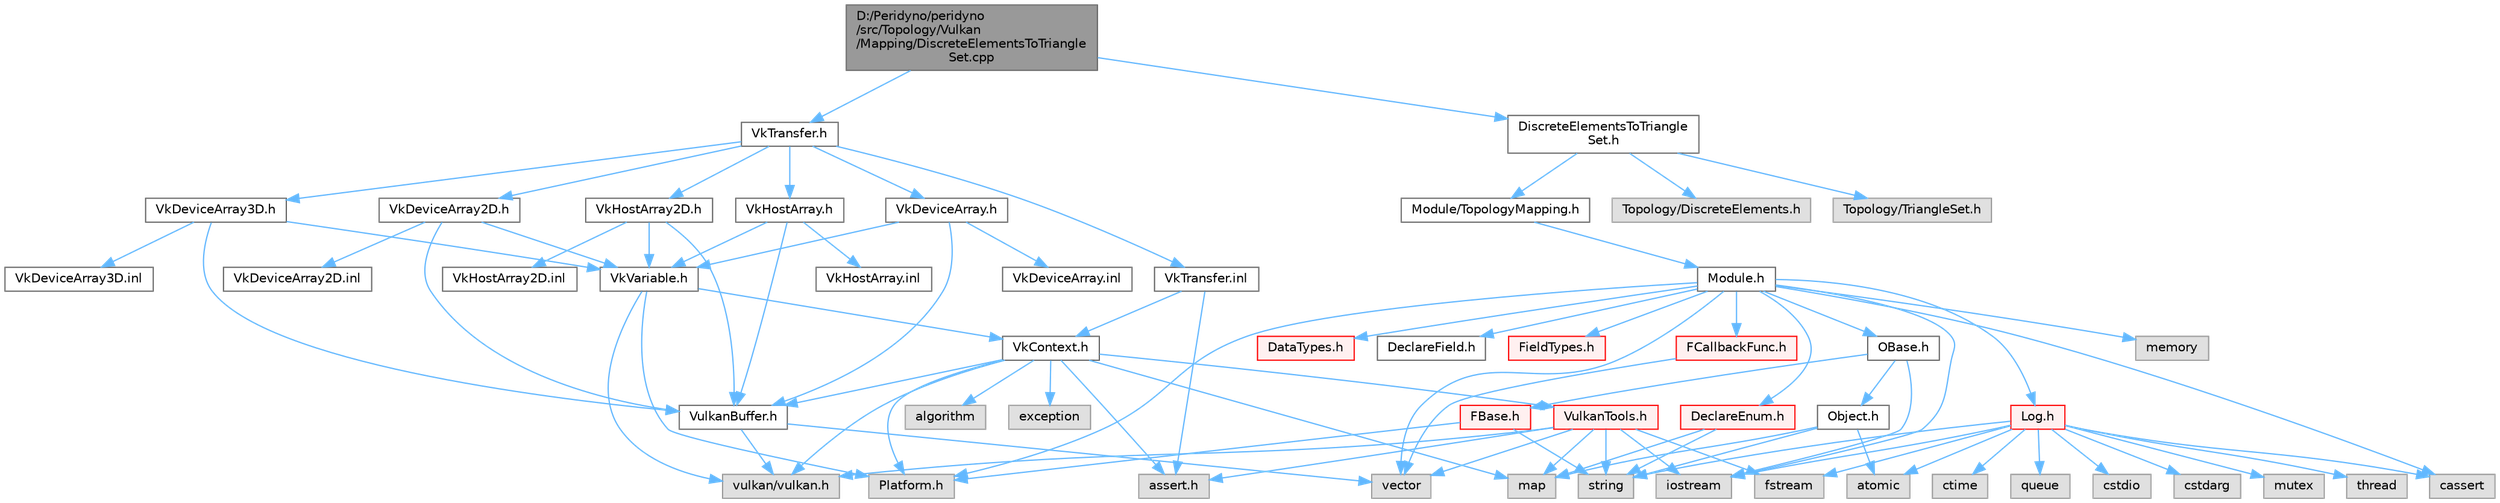 digraph "D:/Peridyno/peridyno/src/Topology/Vulkan/Mapping/DiscreteElementsToTriangleSet.cpp"
{
 // LATEX_PDF_SIZE
  bgcolor="transparent";
  edge [fontname=Helvetica,fontsize=10,labelfontname=Helvetica,labelfontsize=10];
  node [fontname=Helvetica,fontsize=10,shape=box,height=0.2,width=0.4];
  Node1 [id="Node000001",label="D:/Peridyno/peridyno\l/src/Topology/Vulkan\l/Mapping/DiscreteElementsToTriangle\lSet.cpp",height=0.2,width=0.4,color="gray40", fillcolor="grey60", style="filled", fontcolor="black",tooltip=" "];
  Node1 -> Node2 [id="edge1_Node000001_Node000002",color="steelblue1",style="solid",tooltip=" "];
  Node2 [id="Node000002",label="DiscreteElementsToTriangle\lSet.h",height=0.2,width=0.4,color="grey40", fillcolor="white", style="filled",URL="$_vulkan_2_mapping_2_discrete_elements_to_triangle_set_8h.html",tooltip=" "];
  Node2 -> Node3 [id="edge2_Node000002_Node000003",color="steelblue1",style="solid",tooltip=" "];
  Node3 [id="Node000003",label="Module/TopologyMapping.h",height=0.2,width=0.4,color="grey40", fillcolor="white", style="filled",URL="$_topology_mapping_8h.html",tooltip=" "];
  Node3 -> Node4 [id="edge3_Node000003_Node000004",color="steelblue1",style="solid",tooltip=" "];
  Node4 [id="Node000004",label="Module.h",height=0.2,width=0.4,color="grey40", fillcolor="white", style="filled",URL="$_module_8h.html",tooltip=" "];
  Node4 -> Node5 [id="edge4_Node000004_Node000005",color="steelblue1",style="solid",tooltip=" "];
  Node5 [id="Node000005",label="Platform.h",height=0.2,width=0.4,color="grey60", fillcolor="#E0E0E0", style="filled",tooltip=" "];
  Node4 -> Node6 [id="edge5_Node000004_Node000006",color="steelblue1",style="solid",tooltip=" "];
  Node6 [id="Node000006",label="memory",height=0.2,width=0.4,color="grey60", fillcolor="#E0E0E0", style="filled",tooltip=" "];
  Node4 -> Node7 [id="edge6_Node000004_Node000007",color="steelblue1",style="solid",tooltip=" "];
  Node7 [id="Node000007",label="vector",height=0.2,width=0.4,color="grey60", fillcolor="#E0E0E0", style="filled",tooltip=" "];
  Node4 -> Node8 [id="edge7_Node000004_Node000008",color="steelblue1",style="solid",tooltip=" "];
  Node8 [id="Node000008",label="cassert",height=0.2,width=0.4,color="grey60", fillcolor="#E0E0E0", style="filled",tooltip=" "];
  Node4 -> Node9 [id="edge8_Node000004_Node000009",color="steelblue1",style="solid",tooltip=" "];
  Node9 [id="Node000009",label="iostream",height=0.2,width=0.4,color="grey60", fillcolor="#E0E0E0", style="filled",tooltip=" "];
  Node4 -> Node10 [id="edge9_Node000004_Node000010",color="steelblue1",style="solid",tooltip=" "];
  Node10 [id="Node000010",label="OBase.h",height=0.2,width=0.4,color="grey40", fillcolor="white", style="filled",URL="$_o_base_8h.html",tooltip=" "];
  Node10 -> Node9 [id="edge10_Node000010_Node000009",color="steelblue1",style="solid",tooltip=" "];
  Node10 -> Node11 [id="edge11_Node000010_Node000011",color="steelblue1",style="solid",tooltip=" "];
  Node11 [id="Node000011",label="FBase.h",height=0.2,width=0.4,color="red", fillcolor="#FFF0F0", style="filled",URL="$_f_base_8h.html",tooltip=" "];
  Node11 -> Node5 [id="edge12_Node000011_Node000005",color="steelblue1",style="solid",tooltip=" "];
  Node11 -> Node14 [id="edge13_Node000011_Node000014",color="steelblue1",style="solid",tooltip=" "];
  Node14 [id="Node000014",label="string",height=0.2,width=0.4,color="grey60", fillcolor="#E0E0E0", style="filled",tooltip=" "];
  Node10 -> Node17 [id="edge14_Node000010_Node000017",color="steelblue1",style="solid",tooltip=" "];
  Node17 [id="Node000017",label="Object.h",height=0.2,width=0.4,color="grey40", fillcolor="white", style="filled",URL="$_object_8h.html",tooltip=" "];
  Node17 -> Node14 [id="edge15_Node000017_Node000014",color="steelblue1",style="solid",tooltip=" "];
  Node17 -> Node18 [id="edge16_Node000017_Node000018",color="steelblue1",style="solid",tooltip=" "];
  Node18 [id="Node000018",label="atomic",height=0.2,width=0.4,color="grey60", fillcolor="#E0E0E0", style="filled",tooltip=" "];
  Node17 -> Node19 [id="edge17_Node000017_Node000019",color="steelblue1",style="solid",tooltip=" "];
  Node19 [id="Node000019",label="map",height=0.2,width=0.4,color="grey60", fillcolor="#E0E0E0", style="filled",tooltip=" "];
  Node4 -> Node20 [id="edge18_Node000004_Node000020",color="steelblue1",style="solid",tooltip=" "];
  Node20 [id="Node000020",label="Log.h",height=0.2,width=0.4,color="red", fillcolor="#FFF0F0", style="filled",URL="$_log_8h.html",tooltip=" "];
  Node20 -> Node21 [id="edge19_Node000020_Node000021",color="steelblue1",style="solid",tooltip=" "];
  Node21 [id="Node000021",label="mutex",height=0.2,width=0.4,color="grey60", fillcolor="#E0E0E0", style="filled",tooltip=" "];
  Node20 -> Node22 [id="edge20_Node000020_Node000022",color="steelblue1",style="solid",tooltip=" "];
  Node22 [id="Node000022",label="thread",height=0.2,width=0.4,color="grey60", fillcolor="#E0E0E0", style="filled",tooltip=" "];
  Node20 -> Node14 [id="edge21_Node000020_Node000014",color="steelblue1",style="solid",tooltip=" "];
  Node20 -> Node23 [id="edge22_Node000020_Node000023",color="steelblue1",style="solid",tooltip=" "];
  Node23 [id="Node000023",label="fstream",height=0.2,width=0.4,color="grey60", fillcolor="#E0E0E0", style="filled",tooltip=" "];
  Node20 -> Node9 [id="edge23_Node000020_Node000009",color="steelblue1",style="solid",tooltip=" "];
  Node20 -> Node24 [id="edge24_Node000020_Node000024",color="steelblue1",style="solid",tooltip=" "];
  Node24 [id="Node000024",label="ctime",height=0.2,width=0.4,color="grey60", fillcolor="#E0E0E0", style="filled",tooltip=" "];
  Node20 -> Node25 [id="edge25_Node000020_Node000025",color="steelblue1",style="solid",tooltip=" "];
  Node25 [id="Node000025",label="queue",height=0.2,width=0.4,color="grey60", fillcolor="#E0E0E0", style="filled",tooltip=" "];
  Node20 -> Node26 [id="edge26_Node000020_Node000026",color="steelblue1",style="solid",tooltip=" "];
  Node26 [id="Node000026",label="cstdio",height=0.2,width=0.4,color="grey60", fillcolor="#E0E0E0", style="filled",tooltip=" "];
  Node20 -> Node8 [id="edge27_Node000020_Node000008",color="steelblue1",style="solid",tooltip=" "];
  Node20 -> Node27 [id="edge28_Node000020_Node000027",color="steelblue1",style="solid",tooltip=" "];
  Node27 [id="Node000027",label="cstdarg",height=0.2,width=0.4,color="grey60", fillcolor="#E0E0E0", style="filled",tooltip=" "];
  Node20 -> Node18 [id="edge29_Node000020_Node000018",color="steelblue1",style="solid",tooltip=" "];
  Node4 -> Node29 [id="edge30_Node000004_Node000029",color="steelblue1",style="solid",tooltip=" "];
  Node29 [id="Node000029",label="DataTypes.h",height=0.2,width=0.4,color="red", fillcolor="#FFF0F0", style="filled",URL="$_data_types_8h.html",tooltip=" "];
  Node4 -> Node70 [id="edge31_Node000004_Node000070",color="steelblue1",style="solid",tooltip=" "];
  Node70 [id="Node000070",label="DeclareEnum.h",height=0.2,width=0.4,color="red", fillcolor="#FFF0F0", style="filled",URL="$_declare_enum_8h.html",tooltip=" "];
  Node70 -> Node19 [id="edge32_Node000070_Node000019",color="steelblue1",style="solid",tooltip=" "];
  Node70 -> Node14 [id="edge33_Node000070_Node000014",color="steelblue1",style="solid",tooltip=" "];
  Node4 -> Node85 [id="edge34_Node000004_Node000085",color="steelblue1",style="solid",tooltip=" "];
  Node85 [id="Node000085",label="DeclareField.h",height=0.2,width=0.4,color="grey40", fillcolor="white", style="filled",URL="$_declare_field_8h.html",tooltip=" "];
  Node4 -> Node86 [id="edge35_Node000004_Node000086",color="steelblue1",style="solid",tooltip=" "];
  Node86 [id="Node000086",label="FCallbackFunc.h",height=0.2,width=0.4,color="red", fillcolor="#FFF0F0", style="filled",URL="$_f_callback_func_8h.html",tooltip=" "];
  Node86 -> Node7 [id="edge36_Node000086_Node000007",color="steelblue1",style="solid",tooltip=" "];
  Node4 -> Node87 [id="edge37_Node000004_Node000087",color="steelblue1",style="solid",tooltip=" "];
  Node87 [id="Node000087",label="FieldTypes.h",height=0.2,width=0.4,color="red", fillcolor="#FFF0F0", style="filled",URL="$_field_types_8h.html",tooltip=" "];
  Node2 -> Node89 [id="edge38_Node000002_Node000089",color="steelblue1",style="solid",tooltip=" "];
  Node89 [id="Node000089",label="Topology/DiscreteElements.h",height=0.2,width=0.4,color="grey60", fillcolor="#E0E0E0", style="filled",tooltip=" "];
  Node2 -> Node90 [id="edge39_Node000002_Node000090",color="steelblue1",style="solid",tooltip=" "];
  Node90 [id="Node000090",label="Topology/TriangleSet.h",height=0.2,width=0.4,color="grey60", fillcolor="#E0E0E0", style="filled",tooltip=" "];
  Node1 -> Node91 [id="edge40_Node000001_Node000091",color="steelblue1",style="solid",tooltip=" "];
  Node91 [id="Node000091",label="VkTransfer.h",height=0.2,width=0.4,color="grey40", fillcolor="white", style="filled",URL="$_vk_transfer_8h.html",tooltip=" "];
  Node91 -> Node92 [id="edge41_Node000091_Node000092",color="steelblue1",style="solid",tooltip=" "];
  Node92 [id="Node000092",label="VkHostArray.h",height=0.2,width=0.4,color="grey40", fillcolor="white", style="filled",URL="$_vk_host_array_8h.html",tooltip=" "];
  Node92 -> Node93 [id="edge42_Node000092_Node000093",color="steelblue1",style="solid",tooltip=" "];
  Node93 [id="Node000093",label="VkVariable.h",height=0.2,width=0.4,color="grey40", fillcolor="white", style="filled",URL="$_vk_variable_8h.html",tooltip=" "];
  Node93 -> Node5 [id="edge43_Node000093_Node000005",color="steelblue1",style="solid",tooltip=" "];
  Node93 -> Node94 [id="edge44_Node000093_Node000094",color="steelblue1",style="solid",tooltip=" "];
  Node94 [id="Node000094",label="vulkan/vulkan.h",height=0.2,width=0.4,color="grey60", fillcolor="#E0E0E0", style="filled",tooltip=" "];
  Node93 -> Node95 [id="edge45_Node000093_Node000095",color="steelblue1",style="solid",tooltip=" "];
  Node95 [id="Node000095",label="VkContext.h",height=0.2,width=0.4,color="grey40", fillcolor="white", style="filled",URL="$_vk_context_8h.html",tooltip=" "];
  Node95 -> Node5 [id="edge46_Node000095_Node000005",color="steelblue1",style="solid",tooltip=" "];
  Node95 -> Node96 [id="edge47_Node000095_Node000096",color="steelblue1",style="solid",tooltip=" "];
  Node96 [id="Node000096",label="VulkanBuffer.h",height=0.2,width=0.4,color="grey40", fillcolor="white", style="filled",URL="$_vulkan_buffer_8h.html",tooltip=" "];
  Node96 -> Node7 [id="edge48_Node000096_Node000007",color="steelblue1",style="solid",tooltip=" "];
  Node96 -> Node94 [id="edge49_Node000096_Node000094",color="steelblue1",style="solid",tooltip=" "];
  Node95 -> Node97 [id="edge50_Node000095_Node000097",color="steelblue1",style="solid",tooltip=" "];
  Node97 [id="Node000097",label="VulkanTools.h",height=0.2,width=0.4,color="red", fillcolor="#FFF0F0", style="filled",URL="$_vulkan_tools_8h.html",tooltip=" "];
  Node97 -> Node94 [id="edge51_Node000097_Node000094",color="steelblue1",style="solid",tooltip=" "];
  Node97 -> Node14 [id="edge52_Node000097_Node000014",color="steelblue1",style="solid",tooltip=" "];
  Node97 -> Node23 [id="edge53_Node000097_Node000023",color="steelblue1",style="solid",tooltip=" "];
  Node97 -> Node100 [id="edge54_Node000097_Node000100",color="steelblue1",style="solid",tooltip=" "];
  Node100 [id="Node000100",label="assert.h",height=0.2,width=0.4,color="grey60", fillcolor="#E0E0E0", style="filled",tooltip=" "];
  Node97 -> Node7 [id="edge55_Node000097_Node000007",color="steelblue1",style="solid",tooltip=" "];
  Node97 -> Node19 [id="edge56_Node000097_Node000019",color="steelblue1",style="solid",tooltip=" "];
  Node97 -> Node9 [id="edge57_Node000097_Node000009",color="steelblue1",style="solid",tooltip=" "];
  Node95 -> Node94 [id="edge58_Node000095_Node000094",color="steelblue1",style="solid",tooltip=" "];
  Node95 -> Node47 [id="edge59_Node000095_Node000047",color="steelblue1",style="solid",tooltip=" "];
  Node47 [id="Node000047",label="algorithm",height=0.2,width=0.4,color="grey60", fillcolor="#E0E0E0", style="filled",tooltip=" "];
  Node95 -> Node100 [id="edge60_Node000095_Node000100",color="steelblue1",style="solid",tooltip=" "];
  Node95 -> Node102 [id="edge61_Node000095_Node000102",color="steelblue1",style="solid",tooltip=" "];
  Node102 [id="Node000102",label="exception",height=0.2,width=0.4,color="grey60", fillcolor="#E0E0E0", style="filled",tooltip=" "];
  Node95 -> Node19 [id="edge62_Node000095_Node000019",color="steelblue1",style="solid",tooltip=" "];
  Node92 -> Node96 [id="edge63_Node000092_Node000096",color="steelblue1",style="solid",tooltip=" "];
  Node92 -> Node103 [id="edge64_Node000092_Node000103",color="steelblue1",style="solid",tooltip=" "];
  Node103 [id="Node000103",label="VkHostArray.inl",height=0.2,width=0.4,color="grey40", fillcolor="white", style="filled",URL="$_vk_host_array_8inl.html",tooltip=" "];
  Node91 -> Node104 [id="edge65_Node000091_Node000104",color="steelblue1",style="solid",tooltip=" "];
  Node104 [id="Node000104",label="VkHostArray2D.h",height=0.2,width=0.4,color="grey40", fillcolor="white", style="filled",URL="$_vk_host_array2_d_8h.html",tooltip=" "];
  Node104 -> Node93 [id="edge66_Node000104_Node000093",color="steelblue1",style="solid",tooltip=" "];
  Node104 -> Node96 [id="edge67_Node000104_Node000096",color="steelblue1",style="solid",tooltip=" "];
  Node104 -> Node105 [id="edge68_Node000104_Node000105",color="steelblue1",style="solid",tooltip=" "];
  Node105 [id="Node000105",label="VkHostArray2D.inl",height=0.2,width=0.4,color="grey40", fillcolor="white", style="filled",URL="$_vk_host_array2_d_8inl.html",tooltip=" "];
  Node91 -> Node106 [id="edge69_Node000091_Node000106",color="steelblue1",style="solid",tooltip=" "];
  Node106 [id="Node000106",label="VkDeviceArray.h",height=0.2,width=0.4,color="grey40", fillcolor="white", style="filled",URL="$_vk_device_array_8h.html",tooltip=" "];
  Node106 -> Node93 [id="edge70_Node000106_Node000093",color="steelblue1",style="solid",tooltip=" "];
  Node106 -> Node96 [id="edge71_Node000106_Node000096",color="steelblue1",style="solid",tooltip=" "];
  Node106 -> Node107 [id="edge72_Node000106_Node000107",color="steelblue1",style="solid",tooltip=" "];
  Node107 [id="Node000107",label="VkDeviceArray.inl",height=0.2,width=0.4,color="grey40", fillcolor="white", style="filled",URL="$_vk_device_array_8inl.html",tooltip=" "];
  Node91 -> Node108 [id="edge73_Node000091_Node000108",color="steelblue1",style="solid",tooltip=" "];
  Node108 [id="Node000108",label="VkDeviceArray2D.h",height=0.2,width=0.4,color="grey40", fillcolor="white", style="filled",URL="$_vk_device_array2_d_8h.html",tooltip=" "];
  Node108 -> Node93 [id="edge74_Node000108_Node000093",color="steelblue1",style="solid",tooltip=" "];
  Node108 -> Node96 [id="edge75_Node000108_Node000096",color="steelblue1",style="solid",tooltip=" "];
  Node108 -> Node109 [id="edge76_Node000108_Node000109",color="steelblue1",style="solid",tooltip=" "];
  Node109 [id="Node000109",label="VkDeviceArray2D.inl",height=0.2,width=0.4,color="grey40", fillcolor="white", style="filled",URL="$_vk_device_array2_d_8inl.html",tooltip=" "];
  Node91 -> Node110 [id="edge77_Node000091_Node000110",color="steelblue1",style="solid",tooltip=" "];
  Node110 [id="Node000110",label="VkDeviceArray3D.h",height=0.2,width=0.4,color="grey40", fillcolor="white", style="filled",URL="$_vk_device_array3_d_8h.html",tooltip=" "];
  Node110 -> Node93 [id="edge78_Node000110_Node000093",color="steelblue1",style="solid",tooltip=" "];
  Node110 -> Node96 [id="edge79_Node000110_Node000096",color="steelblue1",style="solid",tooltip=" "];
  Node110 -> Node111 [id="edge80_Node000110_Node000111",color="steelblue1",style="solid",tooltip=" "];
  Node111 [id="Node000111",label="VkDeviceArray3D.inl",height=0.2,width=0.4,color="grey40", fillcolor="white", style="filled",URL="$_vk_device_array3_d_8inl.html",tooltip=" "];
  Node91 -> Node112 [id="edge81_Node000091_Node000112",color="steelblue1",style="solid",tooltip=" "];
  Node112 [id="Node000112",label="VkTransfer.inl",height=0.2,width=0.4,color="grey40", fillcolor="white", style="filled",URL="$_vk_transfer_8inl.html",tooltip=" "];
  Node112 -> Node100 [id="edge82_Node000112_Node000100",color="steelblue1",style="solid",tooltip=" "];
  Node112 -> Node95 [id="edge83_Node000112_Node000095",color="steelblue1",style="solid",tooltip=" "];
}
